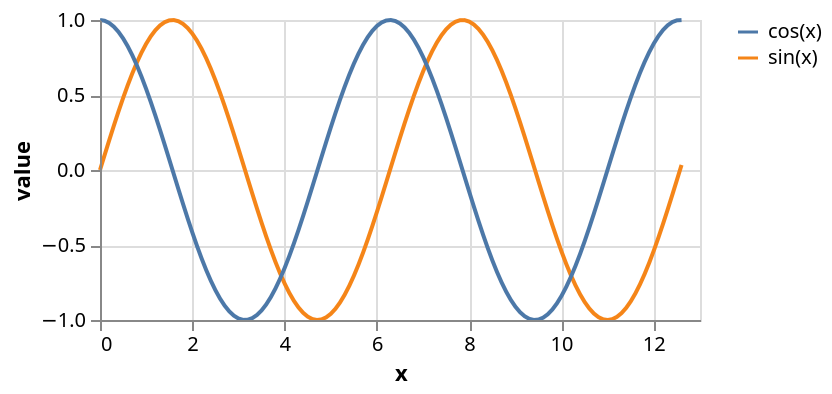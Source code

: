 {
  "$schema": "https://vega.github.io/schema/vega/v5.json",
  "description": "Plots a function using a generated sequence.",
  "autosize": "pad",
  "padding": 5,
  "width": 300,
  "height": 150,
  "style": "cell",
  "data": [
    {
      "name": "source_0",
      "transform": [
        {"type": "sequence", "start": 0, "stop": 12.7, "step": 0.1, "as": "x"},
        {"type": "formula", "expr": "sin(datum.x)", "as": "sin(x)"},
        {"type": "formula", "expr": "cos(datum.x)", "as": "cos(x)"},
        {"type": "fold", "fields": ["sin(x)", "cos(x)"], "as": ["key", "value"]}
      ]
    }
  ],
  "marks": [
    {
      "name": "pathgroup",
      "type": "group",
      "from": {
        "facet": {
          "name": "faceted_path_main",
          "data": "source_0",
          "groupby": ["key"]
        }
      },
      "encode": {
        "update": {
          "width": {"field": {"group": "width"}},
          "height": {"field": {"group": "height"}}
        }
      },
      "marks": [
        {
          "name": "marks",
          "type": "line",
          "style": ["line"],
          "sort": {"field": "datum[\"x\"]", "order": "descending"},
          "from": {"data": "faceted_path_main"},
          "encode": {
            "update": {
              "stroke": {"scale": "color", "field": "key"},
              "tooltip": {
                "signal": "{\"x\": format(datum[\"x\"], \"\"), \"value\": format(datum[\"value\"], \"\"), \"key\": ''+datum[\"key\"]}"
              },
              "x": {"scale": "x", "field": "x"},
              "y": {"scale": "y", "field": "value"},
              "defined": {
                "signal": "datum[\"x\"] !== null && !isNaN(datum[\"x\"]) && datum[\"value\"] !== null && !isNaN(datum[\"value\"])"
              }
            }
          }
        }
      ]
    }
  ],
  "scales": [
    {
      "name": "x",
      "type": "linear",
      "domain": {"data": "source_0", "field": "x"},
      "range": [0, {"signal": "width"}],
      "nice": true,
      "zero": false
    },
    {
      "name": "y",
      "type": "linear",
      "domain": {"data": "source_0", "field": "value"},
      "range": [{"signal": "height"}, 0],
      "nice": true,
      "zero": true
    },
    {
      "name": "color",
      "type": "ordinal",
      "domain": {"data": "source_0", "field": "key", "sort": true},
      "range": "category"
    }
  ],
  "axes": [
    {
      "scale": "x",
      "orient": "bottom",
      "grid": false,
      "title": "x",
      "labelFlush": true,
      "labelOverlap": true,
      "tickCount": {"signal": "ceil(width/40)"},
      "zindex": 1
    },
    {
      "scale": "x",
      "orient": "bottom",
      "gridScale": "y",
      "grid": true,
      "tickCount": {"signal": "ceil(width/40)"},
      "domain": false,
      "labels": false,
      "maxExtent": 0,
      "minExtent": 0,
      "ticks": false,
      "zindex": 0
    },
    {
      "scale": "y",
      "orient": "left",
      "grid": false,
      "title": "value",
      "labelOverlap": true,
      "tickCount": {"signal": "ceil(height/40)"},
      "zindex": 1
    },
    {
      "scale": "y",
      "orient": "left",
      "gridScale": "x",
      "grid": true,
      "tickCount": {"signal": "ceil(height/40)"},
      "domain": false,
      "labels": false,
      "maxExtent": 0,
      "minExtent": 0,
      "ticks": false,
      "zindex": 0
    }
  ],
  "legends": [
    {
      "stroke": "color",
      "gradientLength": {"signal": "clamp(height, 64, 200)"},
      "symbolType": "stroke"
    }
  ]
}
